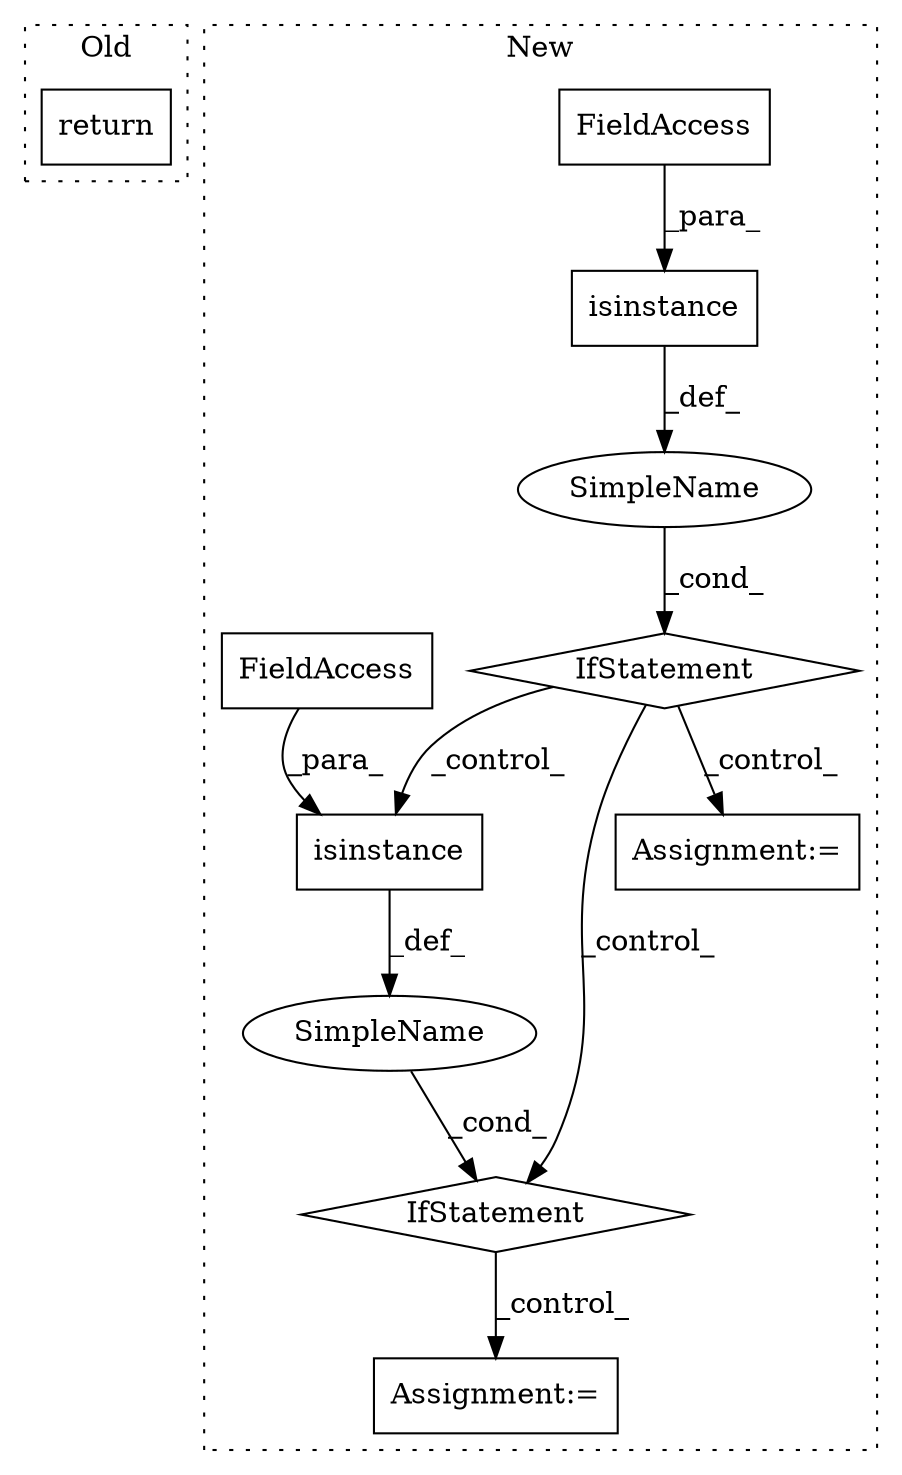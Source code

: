 digraph G {
subgraph cluster0 {
1 [label="return" a="41" s="3936" l="7" shape="box"];
label = "Old";
style="dotted";
}
subgraph cluster1 {
2 [label="isinstance" a="32" s="3880,3904" l="11,1" shape="box"];
3 [label="IfStatement" a="25" s="3876,3905" l="4,2" shape="diamond"];
4 [label="Assignment:=" a="7" s="3915,4014" l="72,2" shape="box"];
5 [label="SimpleName" a="42" s="" l="" shape="ellipse"];
6 [label="FieldAccess" a="22" s="3897" l="7" shape="box"];
7 [label="IfStatement" a="25" s="4265,4291" l="4,2" shape="diamond"];
8 [label="Assignment:=" a="7" s="4494" l="33" shape="box"];
9 [label="SimpleName" a="42" s="" l="" shape="ellipse"];
10 [label="isinstance" a="32" s="4269,4290" l="11,1" shape="box"];
11 [label="FieldAccess" a="22" s="4286" l="4" shape="box"];
label = "New";
style="dotted";
}
2 -> 5 [label="_def_"];
3 -> 4 [label="_control_"];
3 -> 10 [label="_control_"];
3 -> 7 [label="_control_"];
5 -> 3 [label="_cond_"];
6 -> 2 [label="_para_"];
7 -> 8 [label="_control_"];
9 -> 7 [label="_cond_"];
10 -> 9 [label="_def_"];
11 -> 10 [label="_para_"];
}